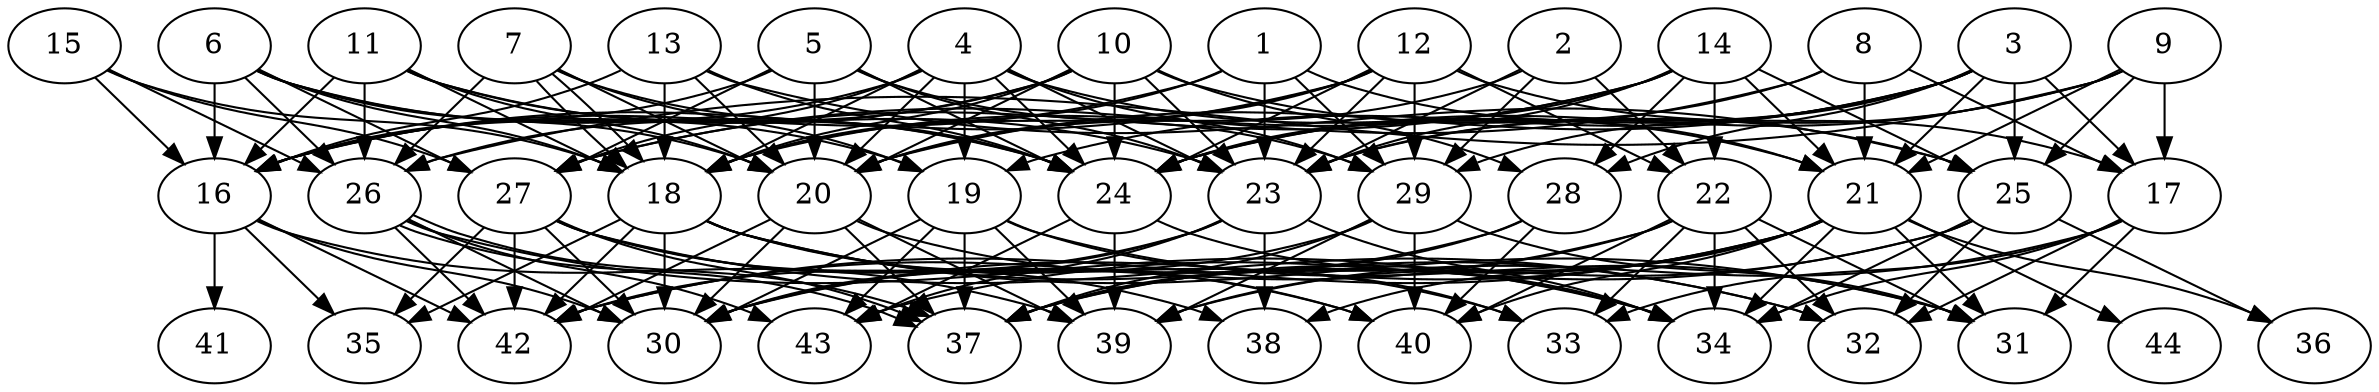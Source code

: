 // DAG (tier=3-complex, mode=compute, n=44, ccr=0.480, fat=0.868, density=0.745, regular=0.299, jump=0.282, mindata=1048576, maxdata=16777216)
// DAG automatically generated by daggen at Sun Aug 24 16:33:34 2025
// /home/ermia/Project/Environments/daggen/bin/daggen --dot --ccr 0.480 --fat 0.868 --regular 0.299 --density 0.745 --jump 0.282 --mindata 1048576 --maxdata 16777216 -n 44 
digraph G {
  1 [size="95513106592754208", alpha="0.06", expect_size="47756553296377104"]
  1 -> 16 [size ="1659705856360448"]
  1 -> 18 [size ="1659705856360448"]
  1 -> 21 [size ="1659705856360448"]
  1 -> 23 [size ="1659705856360448"]
  1 -> 29 [size ="1659705856360448"]
  2 [size="446778895733715392", alpha="0.09", expect_size="223389447866857696"]
  2 -> 20 [size ="593451410259968"]
  2 -> 22 [size ="593451410259968"]
  2 -> 23 [size ="593451410259968"]
  2 -> 29 [size ="593451410259968"]
  3 [size="1724642176354790144", alpha="0.15", expect_size="862321088177395072"]
  3 -> 17 [size ="1102458512211968"]
  3 -> 19 [size ="1102458512211968"]
  3 -> 20 [size ="1102458512211968"]
  3 -> 21 [size ="1102458512211968"]
  3 -> 23 [size ="1102458512211968"]
  3 -> 24 [size ="1102458512211968"]
  3 -> 25 [size ="1102458512211968"]
  3 -> 28 [size ="1102458512211968"]
  3 -> 29 [size ="1102458512211968"]
  4 [size="1305080557023791153152", alpha="0.12", expect_size="652540278511895576576"]
  4 -> 16 [size ="955391852675072"]
  4 -> 18 [size ="955391852675072"]
  4 -> 19 [size ="955391852675072"]
  4 -> 20 [size ="955391852675072"]
  4 -> 21 [size ="955391852675072"]
  4 -> 23 [size ="955391852675072"]
  4 -> 24 [size ="955391852675072"]
  4 -> 27 [size ="955391852675072"]
  4 -> 29 [size ="955391852675072"]
  5 [size="56560211964855952", alpha="0.01", expect_size="28280105982427976"]
  5 -> 16 [size ="1412880528310272"]
  5 -> 20 [size ="1412880528310272"]
  5 -> 23 [size ="1412880528310272"]
  5 -> 24 [size ="1412880528310272"]
  5 -> 27 [size ="1412880528310272"]
  5 -> 29 [size ="1412880528310272"]
  6 [size="23027863898387000", alpha="0.19", expect_size="11513931949193500"]
  6 -> 16 [size ="425972474052608"]
  6 -> 18 [size ="425972474052608"]
  6 -> 19 [size ="425972474052608"]
  6 -> 20 [size ="425972474052608"]
  6 -> 24 [size ="425972474052608"]
  6 -> 26 [size ="425972474052608"]
  6 -> 27 [size ="425972474052608"]
  7 [size="2507755047162289", alpha="0.16", expect_size="1253877523581144"]
  7 -> 18 [size ="206206782144512"]
  7 -> 18 [size ="206206782144512"]
  7 -> 19 [size ="206206782144512"]
  7 -> 20 [size ="206206782144512"]
  7 -> 24 [size ="206206782144512"]
  7 -> 26 [size ="206206782144512"]
  8 [size="12945059053876256", alpha="0.03", expect_size="6472529526938128"]
  8 -> 17 [size ="249071201681408"]
  8 -> 21 [size ="249071201681408"]
  8 -> 24 [size ="249071201681408"]
  8 -> 27 [size ="249071201681408"]
  9 [size="1555476824421564416000", alpha="0.03", expect_size="777738412210782208000"]
  9 -> 17 [size ="1073986981068800"]
  9 -> 21 [size ="1073986981068800"]
  9 -> 23 [size ="1073986981068800"]
  9 -> 24 [size ="1073986981068800"]
  9 -> 25 [size ="1073986981068800"]
  9 -> 26 [size ="1073986981068800"]
  10 [size="2834772890317869809664", alpha="0.10", expect_size="1417386445158934904832"]
  10 -> 16 [size ="1602392244092928"]
  10 -> 18 [size ="1602392244092928"]
  10 -> 20 [size ="1602392244092928"]
  10 -> 23 [size ="1602392244092928"]
  10 -> 24 [size ="1602392244092928"]
  10 -> 25 [size ="1602392244092928"]
  10 -> 26 [size ="1602392244092928"]
  10 -> 28 [size ="1602392244092928"]
  11 [size="520140176715911936", alpha="0.01", expect_size="260070088357955968"]
  11 -> 16 [size ="436316198141952"]
  11 -> 18 [size ="436316198141952"]
  11 -> 20 [size ="436316198141952"]
  11 -> 23 [size ="436316198141952"]
  11 -> 24 [size ="436316198141952"]
  11 -> 26 [size ="436316198141952"]
  12 [size="1059295193207055104", alpha="0.06", expect_size="529647596603527552"]
  12 -> 16 [size ="685833833152512"]
  12 -> 17 [size ="685833833152512"]
  12 -> 18 [size ="685833833152512"]
  12 -> 20 [size ="685833833152512"]
  12 -> 22 [size ="685833833152512"]
  12 -> 23 [size ="685833833152512"]
  12 -> 24 [size ="685833833152512"]
  12 -> 29 [size ="685833833152512"]
  13 [size="2997145552015065088", alpha="0.08", expect_size="1498572776007532544"]
  13 -> 16 [size ="16630113370112"]
  13 -> 18 [size ="16630113370112"]
  13 -> 20 [size ="16630113370112"]
  13 -> 24 [size ="16630113370112"]
  13 -> 25 [size ="16630113370112"]
  14 [size="36180490756328752", alpha="0.07", expect_size="18090245378164376"]
  14 -> 18 [size ="38488309235712"]
  14 -> 21 [size ="38488309235712"]
  14 -> 22 [size ="38488309235712"]
  14 -> 23 [size ="38488309235712"]
  14 -> 24 [size ="38488309235712"]
  14 -> 25 [size ="38488309235712"]
  14 -> 27 [size ="38488309235712"]
  14 -> 28 [size ="38488309235712"]
  15 [size="242641827579773845504", alpha="0.12", expect_size="121320913789886922752"]
  15 -> 16 [size ="311219713998848"]
  15 -> 18 [size ="311219713998848"]
  15 -> 26 [size ="311219713998848"]
  15 -> 27 [size ="311219713998848"]
  16 [size="3117408222549476352", alpha="0.09", expect_size="1558704111274738176"]
  16 -> 30 [size ="1413098271408128"]
  16 -> 35 [size ="1413098271408128"]
  16 -> 39 [size ="1413098271408128"]
  16 -> 41 [size ="1413098271408128"]
  16 -> 42 [size ="1413098271408128"]
  17 [size="349599597491219264", alpha="0.04", expect_size="174799798745609632"]
  17 -> 31 [size ="383906532556800"]
  17 -> 32 [size ="383906532556800"]
  17 -> 33 [size ="383906532556800"]
  17 -> 34 [size ="383906532556800"]
  17 -> 39 [size ="383906532556800"]
  18 [size="48977759973050155008", alpha="0.11", expect_size="24488879986525077504"]
  18 -> 30 [size ="107091729580032"]
  18 -> 31 [size ="107091729580032"]
  18 -> 32 [size ="107091729580032"]
  18 -> 33 [size ="107091729580032"]
  18 -> 35 [size ="107091729580032"]
  18 -> 40 [size ="107091729580032"]
  18 -> 42 [size ="107091729580032"]
  19 [size="773920006173574037504", alpha="0.01", expect_size="386960003086787018752"]
  19 -> 30 [size ="674353117134848"]
  19 -> 31 [size ="674353117134848"]
  19 -> 33 [size ="674353117134848"]
  19 -> 37 [size ="674353117134848"]
  19 -> 39 [size ="674353117134848"]
  19 -> 43 [size ="674353117134848"]
  20 [size="10332832840461538", alpha="0.09", expect_size="5166416420230769"]
  20 -> 30 [size ="510101219704832"]
  20 -> 34 [size ="510101219704832"]
  20 -> 37 [size ="510101219704832"]
  20 -> 39 [size ="510101219704832"]
  20 -> 42 [size ="510101219704832"]
  21 [size="25799861103714844", alpha="0.11", expect_size="12899930551857422"]
  21 -> 30 [size ="568322831679488"]
  21 -> 31 [size ="568322831679488"]
  21 -> 34 [size ="568322831679488"]
  21 -> 36 [size ="568322831679488"]
  21 -> 37 [size ="568322831679488"]
  21 -> 38 [size ="568322831679488"]
  21 -> 39 [size ="568322831679488"]
  21 -> 40 [size ="568322831679488"]
  21 -> 42 [size ="568322831679488"]
  21 -> 44 [size ="568322831679488"]
  22 [size="44904728162208736", alpha="0.05", expect_size="22452364081104368"]
  22 -> 31 [size ="1939889499144192"]
  22 -> 32 [size ="1939889499144192"]
  22 -> 33 [size ="1939889499144192"]
  22 -> 34 [size ="1939889499144192"]
  22 -> 37 [size ="1939889499144192"]
  22 -> 40 [size ="1939889499144192"]
  22 -> 42 [size ="1939889499144192"]
  23 [size="140099828785822564352", alpha="0.01", expect_size="70049914392911282176"]
  23 -> 30 [size ="215798484303872"]
  23 -> 34 [size ="215798484303872"]
  23 -> 38 [size ="215798484303872"]
  23 -> 42 [size ="215798484303872"]
  23 -> 43 [size ="215798484303872"]
  24 [size="50907115706974320", alpha="0.02", expect_size="25453557853487160"]
  24 -> 34 [size ="1181530604961792"]
  24 -> 39 [size ="1181530604961792"]
  24 -> 43 [size ="1181530604961792"]
  25 [size="2914265350509298712576", alpha="0.00", expect_size="1457132675254649356288"]
  25 -> 32 [size ="1632210054545408"]
  25 -> 34 [size ="1632210054545408"]
  25 -> 36 [size ="1632210054545408"]
  25 -> 37 [size ="1632210054545408"]
  25 -> 43 [size ="1632210054545408"]
  26 [size="2024320559113636", alpha="0.16", expect_size="1012160279556818"]
  26 -> 30 [size ="241991552073728"]
  26 -> 34 [size ="241991552073728"]
  26 -> 37 [size ="241991552073728"]
  26 -> 37 [size ="241991552073728"]
  26 -> 42 [size ="241991552073728"]
  26 -> 43 [size ="241991552073728"]
  27 [size="1911375843704292864", alpha="0.09", expect_size="955687921852146432"]
  27 -> 30 [size ="2228495799287808"]
  27 -> 32 [size ="2228495799287808"]
  27 -> 35 [size ="2228495799287808"]
  27 -> 37 [size ="2228495799287808"]
  27 -> 38 [size ="2228495799287808"]
  27 -> 40 [size ="2228495799287808"]
  27 -> 42 [size ="2228495799287808"]
  28 [size="7602869192795300", alpha="0.17", expect_size="3801434596397650"]
  28 -> 30 [size ="422155321868288"]
  28 -> 37 [size ="422155321868288"]
  28 -> 40 [size ="422155321868288"]
  29 [size="2962793434611265306624", alpha="0.15", expect_size="1481396717305632653312"]
  29 -> 30 [size ="1650279745323008"]
  29 -> 31 [size ="1650279745323008"]
  29 -> 37 [size ="1650279745323008"]
  29 -> 39 [size ="1650279745323008"]
  29 -> 40 [size ="1650279745323008"]
  30 [size="31531678275060540", alpha="0.06", expect_size="15765839137530270"]
  31 [size="182471047573569273856", alpha="0.00", expect_size="91235523786784636928"]
  32 [size="1770041150205523200", alpha="0.07", expect_size="885020575102761600"]
  33 [size="57871755842217984", alpha="0.05", expect_size="28935877921108992"]
  34 [size="23333454036178956", alpha="0.07", expect_size="11666727018089478"]
  35 [size="4017131487412639", alpha="0.10", expect_size="2008565743706319"]
  36 [size="1215202342399204", alpha="0.18", expect_size="607601171199602"]
  37 [size="688454159539432849408", alpha="0.11", expect_size="344227079769716424704"]
  38 [size="1623510415173893", alpha="0.07", expect_size="811755207586946"]
  39 [size="841148473503858816", alpha="0.02", expect_size="420574236751929408"]
  40 [size="1831296992431005", alpha="0.01", expect_size="915648496215502"]
  41 [size="3918412623655705088", alpha="0.04", expect_size="1959206311827852544"]
  42 [size="35724812635975196", alpha="0.18", expect_size="17862406317987598"]
  43 [size="138285082830314576", alpha="0.04", expect_size="69142541415157288"]
  44 [size="64773073136931960", alpha="0.11", expect_size="32386536568465980"]
}